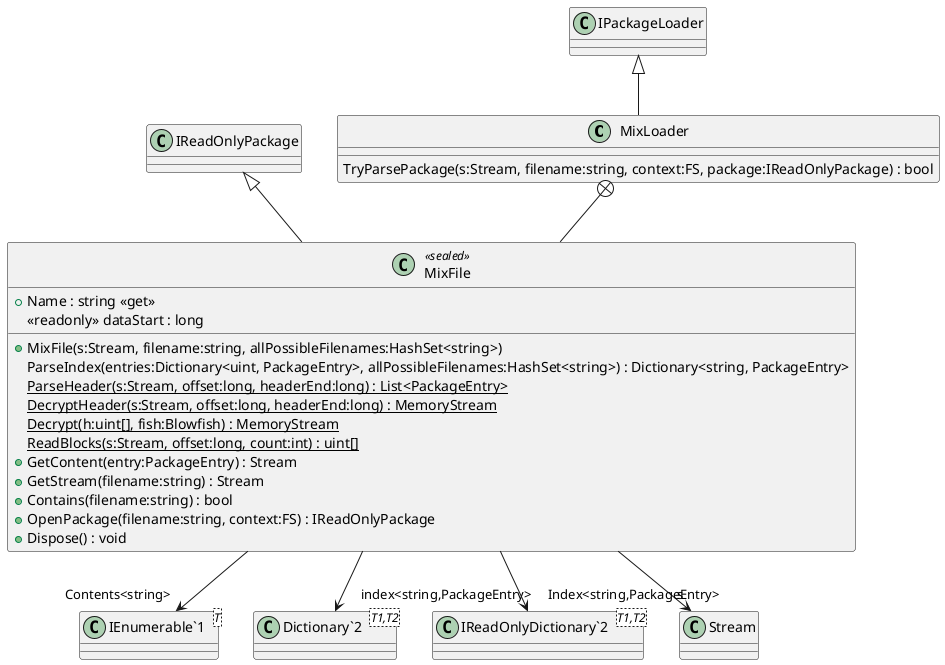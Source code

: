 @startuml
class MixLoader {
    TryParsePackage(s:Stream, filename:string, context:FS, package:IReadOnlyPackage) : bool
}
class MixFile <<sealed>> {
    + Name : string <<get>>
    <<readonly>> dataStart : long
    + MixFile(s:Stream, filename:string, allPossibleFilenames:HashSet<string>)
    ParseIndex(entries:Dictionary<uint, PackageEntry>, allPossibleFilenames:HashSet<string>) : Dictionary<string, PackageEntry>
    {static} ParseHeader(s:Stream, offset:long, headerEnd:long) : List<PackageEntry>
    {static} DecryptHeader(s:Stream, offset:long, headerEnd:long) : MemoryStream
    {static} Decrypt(h:uint[], fish:Blowfish) : MemoryStream
    {static} ReadBlocks(s:Stream, offset:long, count:int) : uint[]
    + GetContent(entry:PackageEntry) : Stream
    + GetStream(filename:string) : Stream
    + Contains(filename:string) : bool
    + OpenPackage(filename:string, context:FS) : IReadOnlyPackage
    + Dispose() : void
}
class "IEnumerable`1"<T> {
}
class "Dictionary`2"<T1,T2> {
}
class "IReadOnlyDictionary`2"<T1,T2> {
}
IPackageLoader <|-- MixLoader
MixLoader +-- MixFile
IReadOnlyPackage <|-- MixFile
MixFile --> "Contents<string>" "IEnumerable`1"
MixFile --> "index<string,PackageEntry>" "Dictionary`2"
MixFile --> "s" Stream
MixFile --> "Index<string,PackageEntry>" "IReadOnlyDictionary`2"
@enduml
